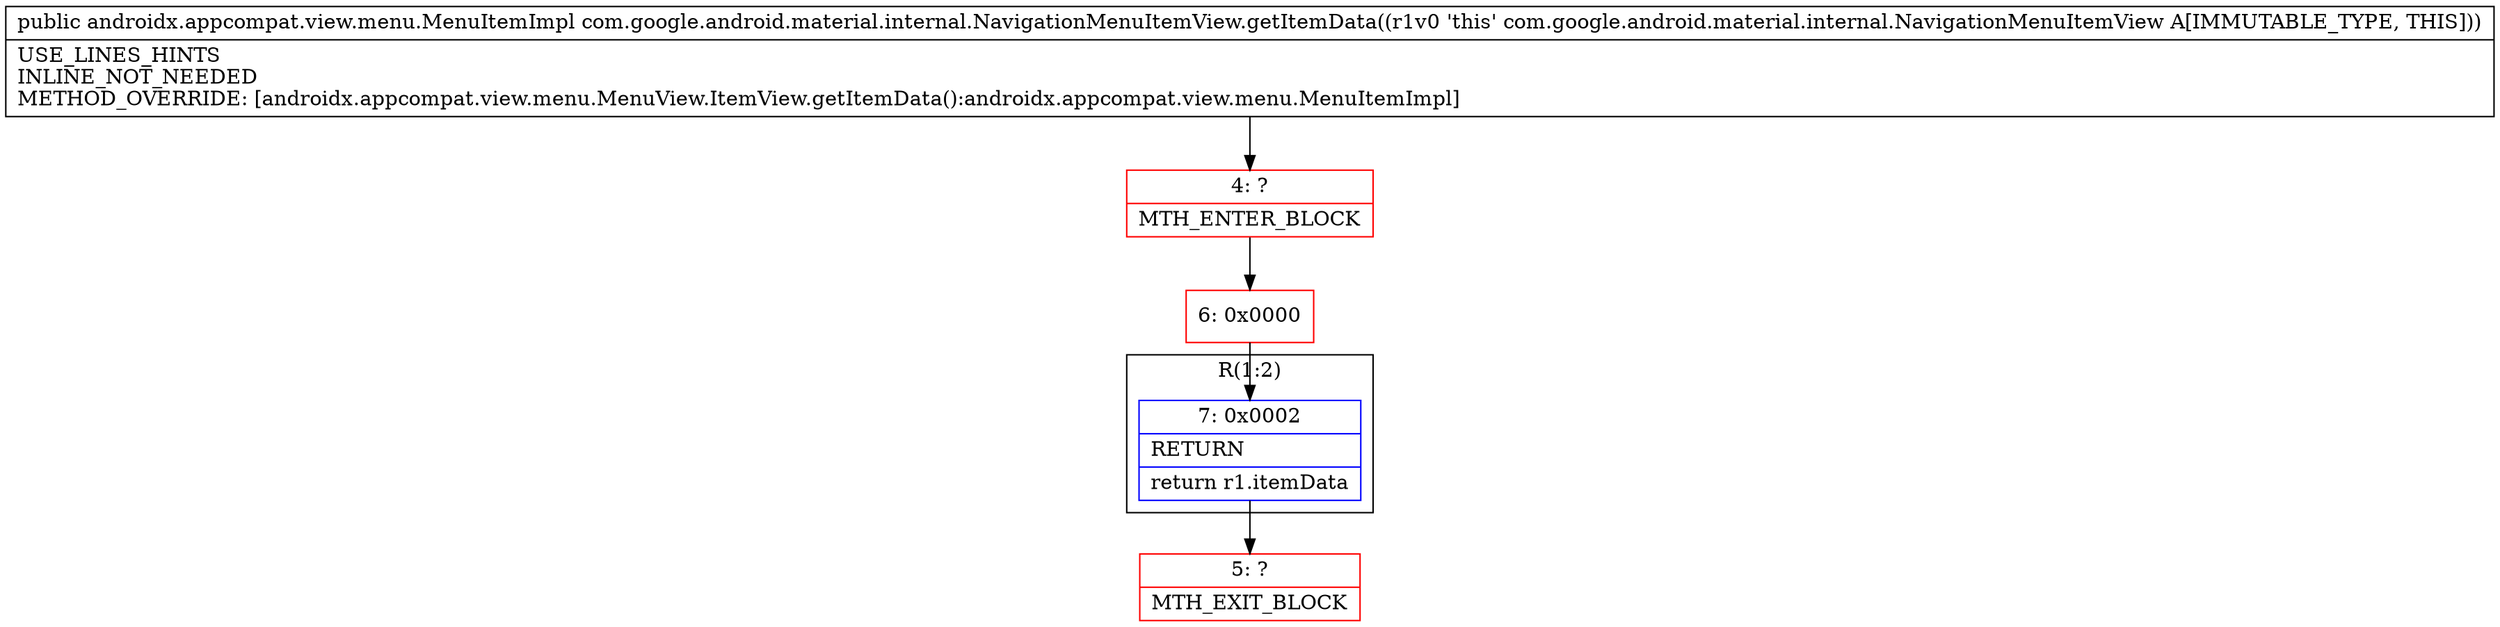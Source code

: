 digraph "CFG forcom.google.android.material.internal.NavigationMenuItemView.getItemData()Landroidx\/appcompat\/view\/menu\/MenuItemImpl;" {
subgraph cluster_Region_608332003 {
label = "R(1:2)";
node [shape=record,color=blue];
Node_7 [shape=record,label="{7\:\ 0x0002|RETURN\l|return r1.itemData\l}"];
}
Node_4 [shape=record,color=red,label="{4\:\ ?|MTH_ENTER_BLOCK\l}"];
Node_6 [shape=record,color=red,label="{6\:\ 0x0000}"];
Node_5 [shape=record,color=red,label="{5\:\ ?|MTH_EXIT_BLOCK\l}"];
MethodNode[shape=record,label="{public androidx.appcompat.view.menu.MenuItemImpl com.google.android.material.internal.NavigationMenuItemView.getItemData((r1v0 'this' com.google.android.material.internal.NavigationMenuItemView A[IMMUTABLE_TYPE, THIS]))  | USE_LINES_HINTS\lINLINE_NOT_NEEDED\lMETHOD_OVERRIDE: [androidx.appcompat.view.menu.MenuView.ItemView.getItemData():androidx.appcompat.view.menu.MenuItemImpl]\l}"];
MethodNode -> Node_4;Node_7 -> Node_5;
Node_4 -> Node_6;
Node_6 -> Node_7;
}

